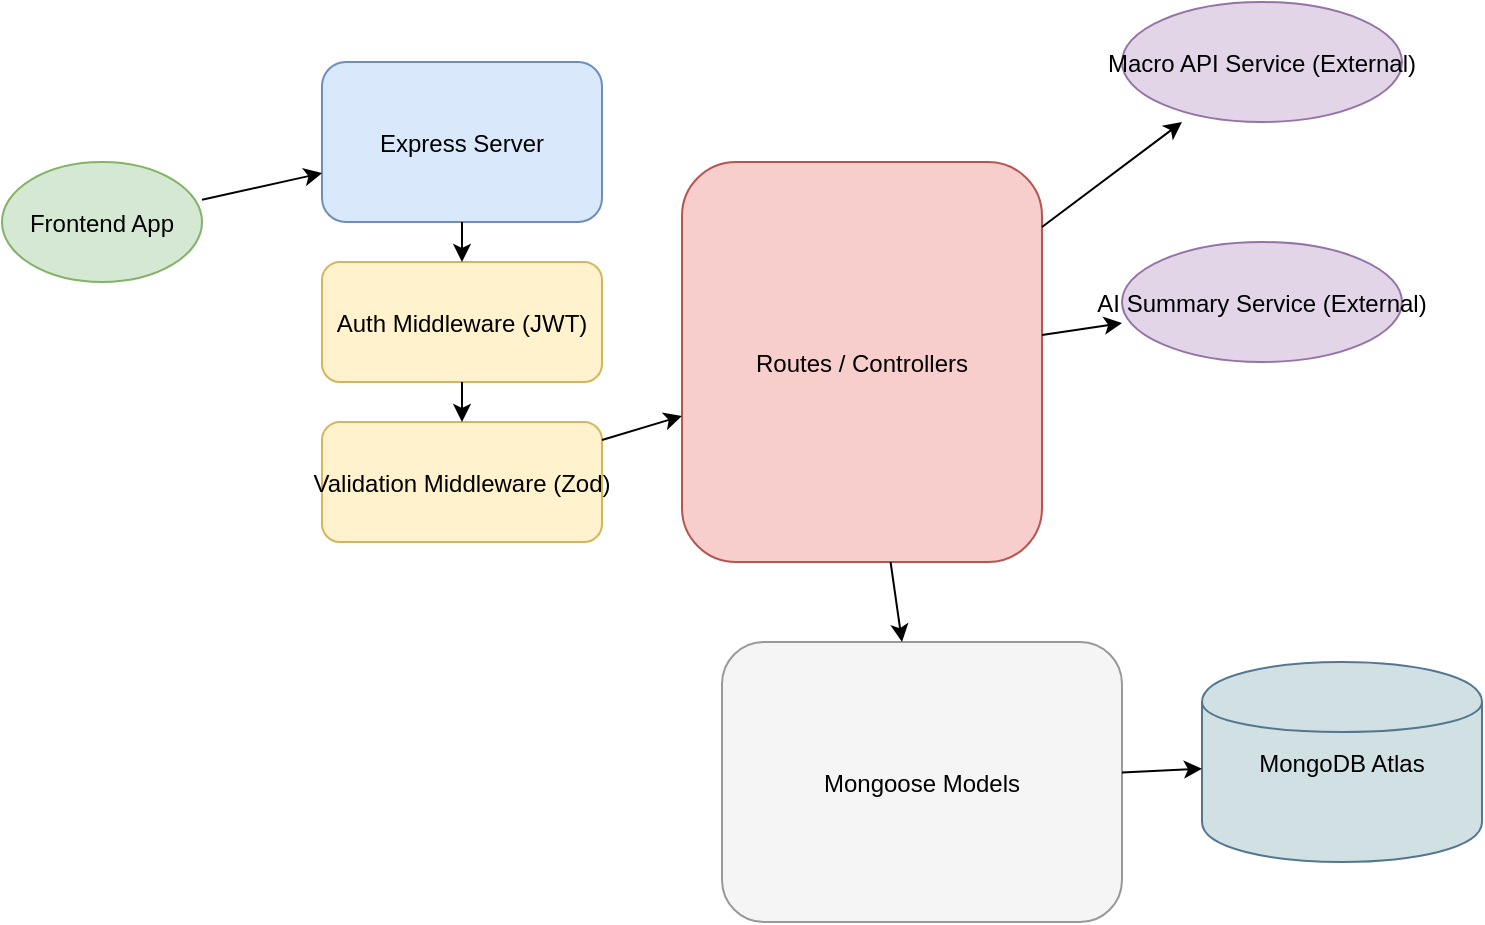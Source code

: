 <?xml version="1.0" encoding="UTF-8"?>
<mxfile>
  <diagram name="LifeOS Architecture" id="arch1">
    <mxGraphModel dx="1200" dy="800" grid="1" gridSize="10" guides="1" tooltips="1" connect="1" arrows="1" fold="1" page="1" pageScale="1" pageWidth="1169" pageHeight="827">
      <root>
        <mxCell id="0"/>
        <mxCell id="1" parent="0"/>

        <!-- External Client -->
        <mxCell id="client" value="Frontend App" style="shape=ellipse;fillColor=#d5e8d4;strokeColor=#82b366;" vertex="1" parent="1">
          <mxGeometry x="20" y="200" width="100" height="60" as="geometry"/>
        </mxCell>

        <!-- Express Server -->
        <mxCell id="express" value="Express Server" style="shape=rectangle;rounded=1;fillColor=#dae8fc;strokeColor=#6c8ebf;" vertex="1" parent="1">
          <mxGeometry x="180" y="150" width="140" height="80" as="geometry"/>
        </mxCell>

        <!-- Middleware -->
        <mxCell id="auth" value="Auth Middleware
(JWT)" style="shape=rectangle;rounded=1;fillColor=#fff2cc;strokeColor=#d6b656;" vertex="1" parent="1">
          <mxGeometry x="180" y="250" width="140" height="60" as="geometry"/>
        </mxCell>
        <mxCell id="validation" value="Validation Middleware
(Zod)" style="shape=rectangle;rounded=1;fillColor=#fff2cc;strokeColor=#d6b656;" vertex="1" parent="1">
          <mxGeometry x="180" y="330" width="140" height="60" as="geometry"/>
        </mxCell>

        <!-- Routers -->
        <mxCell id="routes" value="Routes / Controllers" style="shape=rectangle;rounded=1;fillColor=#f8cecc;strokeColor=#b85450;" vertex="1" parent="1">
          <mxGeometry x="360" y="200" width="180" height="200" as="geometry"/>
        </mxCell>

        <!-- External Services -->
        <mxCell id="macroService" value="Macro API Service
(External)" style="shape=ellipse;fillColor=#e1d5e7;strokeColor=#9673a6;" vertex="1" parent="1">
          <mxGeometry x="580" y="120" width="140" height="60" as="geometry"/>
        </mxCell>
        <mxCell id="aiService" value="AI Summary Service
(External)" style="shape=ellipse;fillColor=#e1d5e7;strokeColor=#9673a6;" vertex="1" parent="1">
          <mxGeometry x="580" y="240" width="140" height="60" as="geometry"/>
        </mxCell>

        <!-- Mongoose Models Layer -->
        <mxCell id="models" value="Mongoose Models" style="shape=rectangle;rounded=1;fillColor=#f5f5f5;strokeColor=#999999;" vertex="1" parent="1">
          <mxGeometry x="380" y="440" width="200" height="140" as="geometry"/>
        </mxCell>

        <!-- MongoDB Database -->
        <mxCell id="mongodb" value="MongoDB Atlas" style="shape=cylinder;fillColor=#d0e0e3;strokeColor=#537791;" vertex="1" parent="1">
          <mxGeometry x="620" y="450" width="140" height="100" as="geometry"/>
        </mxCell>

        <!-- Connections -->
        <!-- Client to Express -->
        <mxCell id="e1" edge="1" parent="1" source="client" target="express">
          <mxGeometry relative="1" as="geometry"/>
        </mxCell>
        <!-- Express to Auth -->
        <mxCell id="e2" edge="1" parent="1" source="express" target="auth">
          <mxGeometry relative="1" as="geometry"/>
        </mxCell>
        <!-- Auth to Validation -->
        <mxCell id="e3" edge="1" parent="1" source="auth" target="validation">
          <mxGeometry relative="1" as="geometry"/>
        </mxCell>
        <!-- Validation to Routes -->
        <mxCell id="e4" edge="1" parent="1" source="validation" target="routes">
          <mxGeometry relative="1" as="geometry"/>
        </mxCell>
        <!-- Routes to External Services -->
        <mxCell id="e5" edge="1" parent="1" source="routes" target="macroService">
          <mxGeometry relative="1" as="geometry"/>
        </mxCell>
        <mxCell id="e6" edge="1" parent="1" source="routes" target="aiService">
          <mxGeometry relative="1" as="geometry"/>
        </mxCell>
        <!-- Routes to Models -->
        <mxCell id="e7" edge="1" parent="1" source="routes" target="models">
          <mxGeometry relative="1" as="geometry"/>
        </mxCell>
        <!-- Models to MongoDB -->
        <mxCell id="e8" edge="1" parent="1" source="models" target="mongodb">
          <mxGeometry relative="1" as="geometry"/>
        </mxCell>
      </root>
    </mxGraphModel>
  </diagram>
</mxfile>
